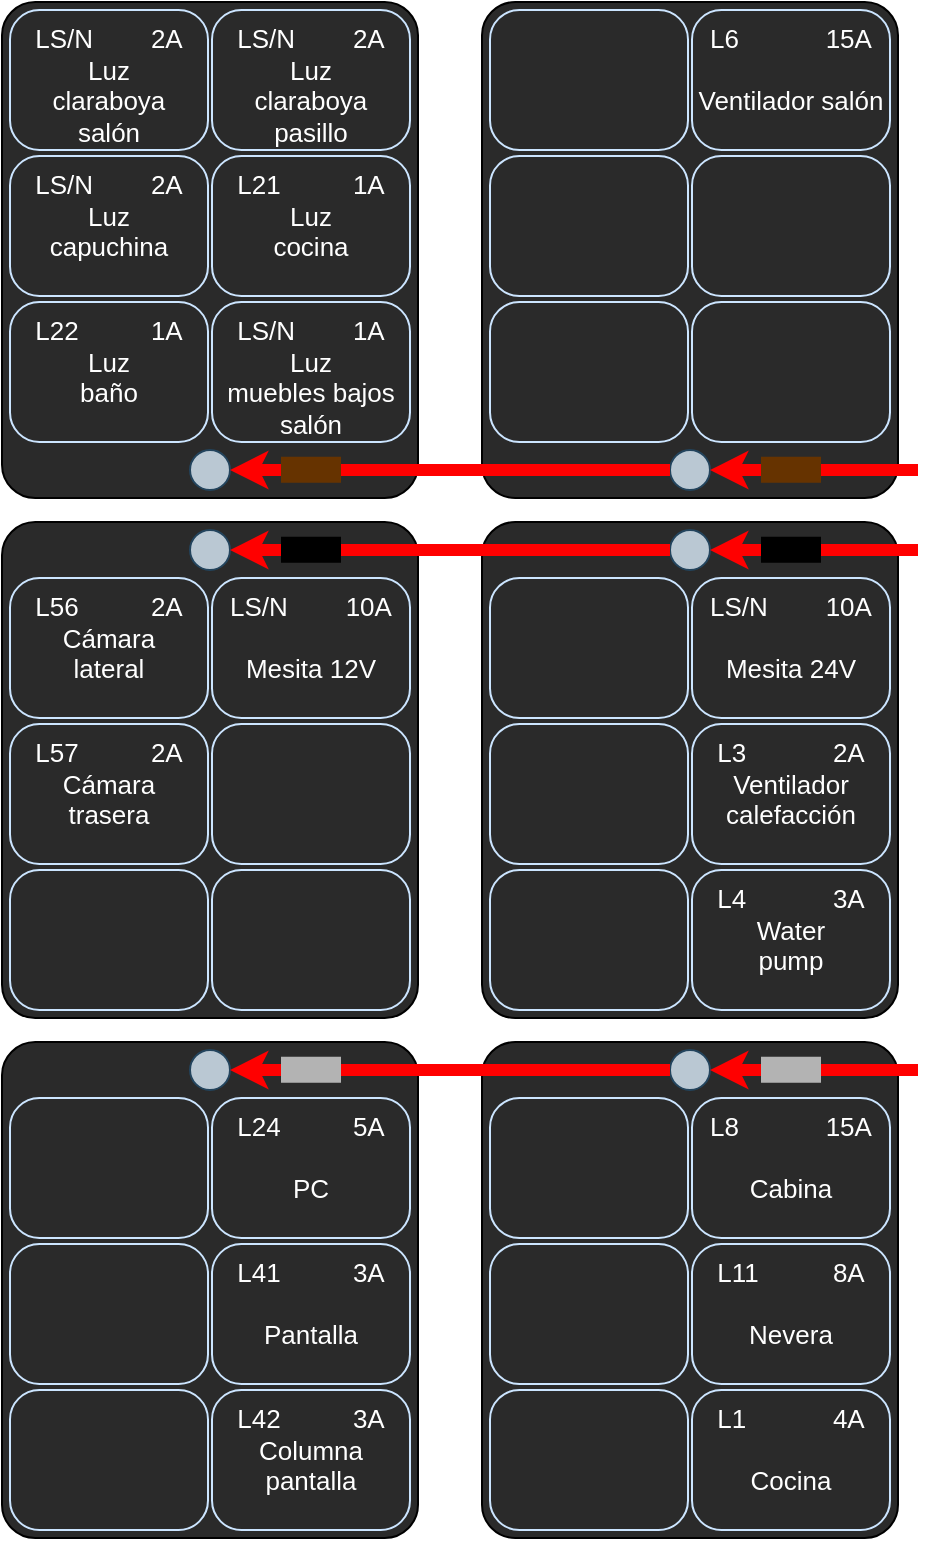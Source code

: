 <mxfile version="15.8.7" type="device"><diagram id="ss_ULdtpj0AkQNdpZXxQ" name="Página-1"><mxGraphModel dx="1422" dy="878" grid="1" gridSize="1" guides="1" tooltips="1" connect="1" arrows="1" fold="1" page="1" pageScale="1" pageWidth="480" pageHeight="800" background="none" math="0" shadow="0"><root><mxCell id="0"/><mxCell id="1" parent="0"/><mxCell id="_xXPibB3Cr-OTlt-njrH-31" value="" style="rounded=1;whiteSpace=wrap;html=1;arcSize=8;fillColor=#2A2A2A;strokeColor=#000000;" parent="1" vertex="1"><mxGeometry x="256" y="16" width="208" height="248" as="geometry"/></mxCell><mxCell id="_xXPibB3Cr-OTlt-njrH-30" value="" style="rounded=1;whiteSpace=wrap;html=1;arcSize=8;fillColor=#2A2A2A;strokeColor=#000000;" parent="1" vertex="1"><mxGeometry x="256" y="276" width="208" height="248" as="geometry"/></mxCell><mxCell id="_xXPibB3Cr-OTlt-njrH-29" value="" style="rounded=1;whiteSpace=wrap;html=1;arcSize=8;fillColor=#2A2A2A;strokeColor=#000000;" parent="1" vertex="1"><mxGeometry x="256" y="536" width="208" height="248" as="geometry"/></mxCell><mxCell id="_xXPibB3Cr-OTlt-njrH-28" value="" style="rounded=1;whiteSpace=wrap;html=1;arcSize=8;fillColor=#2A2A2A;strokeColor=#000000;" parent="1" vertex="1"><mxGeometry x="16" y="536" width="208" height="248" as="geometry"/></mxCell><mxCell id="_xXPibB3Cr-OTlt-njrH-27" value="" style="rounded=1;whiteSpace=wrap;html=1;arcSize=8;fillColor=#2A2A2A;strokeColor=#000000;" parent="1" vertex="1"><mxGeometry x="16" y="276" width="208" height="248" as="geometry"/></mxCell><mxCell id="_xXPibB3Cr-OTlt-njrH-1" value="" style="rounded=1;whiteSpace=wrap;html=1;arcSize=8;fillColor=#2A2A2A;strokeColor=#000000;" parent="1" vertex="1"><mxGeometry x="16" y="16" width="208" height="248" as="geometry"/></mxCell><mxCell id="_xXPibB3Cr-OTlt-njrH-9" value="LS/N&lt;span style=&quot;white-space: pre&quot;&gt;&#9;&lt;/span&gt;2A&lt;br style=&quot;font-size: 13px&quot;&gt;Luz&lt;br style=&quot;font-size: 13px&quot;&gt;claraboya&lt;br&gt;salón" style="rounded=1;whiteSpace=wrap;html=1;fontSize=13;arcSize=21;fillColor=none;strokeColor=#CCE5FF;align=center;verticalAlign=top;fontColor=#FFFFFF;" parent="1" vertex="1"><mxGeometry x="20" y="20" width="99" height="70" as="geometry"/></mxCell><mxCell id="_xXPibB3Cr-OTlt-njrH-10" value="&lt;span&gt;LS/N&lt;span style=&quot;white-space: pre&quot;&gt;&#9;&lt;/span&gt;&lt;/span&gt;&lt;span&gt;2A&lt;/span&gt;&lt;br&gt;Luz&lt;br&gt;&lt;span&gt;claraboya&lt;br&gt;pasillo&lt;br&gt;&lt;/span&gt;" style="rounded=1;whiteSpace=wrap;html=1;fontSize=13;arcSize=21;fillColor=none;strokeColor=#CCE5FF;verticalAlign=top;fontColor=#FFFFFF;" parent="1" vertex="1"><mxGeometry x="121" y="20" width="99" height="70" as="geometry"/></mxCell><mxCell id="_xXPibB3Cr-OTlt-njrH-11" value="&lt;span&gt;LS/N&lt;span style=&quot;white-space: pre&quot;&gt;&#9;&lt;/span&gt;&lt;/span&gt;&lt;span&gt;2A&lt;/span&gt;&lt;br&gt;&lt;span&gt;Luz&lt;br&gt;capuchina&lt;/span&gt;" style="rounded=1;whiteSpace=wrap;html=1;fontSize=13;arcSize=21;fillColor=none;strokeColor=#CCE5FF;verticalAlign=top;fontColor=#FFFFFF;" parent="1" vertex="1"><mxGeometry x="20" y="93" width="99" height="70" as="geometry"/></mxCell><mxCell id="_xXPibB3Cr-OTlt-njrH-12" value="&lt;span&gt;L22&lt;span style=&quot;white-space: pre&quot;&gt;&#9;&lt;/span&gt;&lt;span style=&quot;white-space: pre&quot;&gt;&#9;&lt;/span&gt;1&lt;/span&gt;&lt;span&gt;A&lt;/span&gt;&lt;br&gt;&lt;span&gt;Luz&lt;br&gt;&lt;/span&gt;&lt;span&gt;baño&lt;/span&gt;" style="rounded=1;whiteSpace=wrap;html=1;fontSize=13;arcSize=21;fillColor=none;strokeColor=#CCE5FF;verticalAlign=top;fontColor=#FFFFFF;" parent="1" vertex="1"><mxGeometry x="20" y="166" width="99" height="70" as="geometry"/></mxCell><mxCell id="_xXPibB3Cr-OTlt-njrH-13" value="&lt;span&gt;L21&lt;span style=&quot;white-space: pre&quot;&gt;&#9;&lt;/span&gt;&lt;span style=&quot;white-space: pre&quot;&gt;&#9;&lt;/span&gt;1&lt;/span&gt;&lt;span&gt;A&lt;/span&gt;&lt;br&gt;&lt;span&gt;Luz&lt;br&gt;&lt;/span&gt;cocina&lt;span&gt;&lt;br&gt;&lt;/span&gt;" style="rounded=1;whiteSpace=wrap;html=1;fontSize=13;arcSize=21;fillColor=none;strokeColor=#CCE5FF;verticalAlign=top;fontColor=#FFFFFF;" parent="1" vertex="1"><mxGeometry x="121" y="93" width="99" height="70" as="geometry"/></mxCell><mxCell id="_xXPibB3Cr-OTlt-njrH-14" value="&lt;span&gt;LS/N&lt;span style=&quot;white-space: pre&quot;&gt;&#9;&lt;/span&gt;1&lt;/span&gt;&lt;span&gt;A&lt;/span&gt;&lt;br&gt;&lt;span&gt;Luz&lt;br&gt;muebles b&lt;/span&gt;&lt;span&gt;ajos salón&lt;/span&gt;" style="rounded=1;whiteSpace=wrap;html=1;fontSize=13;arcSize=21;fillColor=none;strokeColor=#CCE5FF;verticalAlign=top;fontColor=#FFFFFF;" parent="1" vertex="1"><mxGeometry x="121" y="166" width="99" height="70" as="geometry"/></mxCell><mxCell id="_xXPibB3Cr-OTlt-njrH-32" value="" style="rounded=1;whiteSpace=wrap;html=1;fontSize=13;arcSize=21;fillColor=none;strokeColor=#CCE5FF;verticalAlign=top;fontColor=#FFFFFF;" parent="1" vertex="1"><mxGeometry x="260" y="20" width="99" height="70" as="geometry"/></mxCell><mxCell id="_xXPibB3Cr-OTlt-njrH-33" value="L6&lt;span style=&quot;white-space: pre&quot;&gt;&#9;&lt;/span&gt;&lt;span style=&quot;white-space: pre&quot;&gt;&#9;&lt;/span&gt;15A&lt;br&gt;&lt;br&gt;Ventilador salón&lt;br&gt;" style="rounded=1;whiteSpace=wrap;html=1;fontSize=13;arcSize=21;fillColor=none;strokeColor=#CCE5FF;verticalAlign=top;fontColor=#FFFFFF;" parent="1" vertex="1"><mxGeometry x="361" y="20" width="99" height="70" as="geometry"/></mxCell><mxCell id="_xXPibB3Cr-OTlt-njrH-34" value="" style="rounded=1;whiteSpace=wrap;html=1;fontSize=13;arcSize=21;fillColor=none;strokeColor=#CCE5FF;verticalAlign=top;fontColor=#FFFFFF;" parent="1" vertex="1"><mxGeometry x="260" y="93" width="99" height="70" as="geometry"/></mxCell><mxCell id="_xXPibB3Cr-OTlt-njrH-35" value="" style="rounded=1;whiteSpace=wrap;html=1;fontSize=13;arcSize=21;fillColor=none;strokeColor=#CCE5FF;verticalAlign=top;fontColor=#FFFFFF;" parent="1" vertex="1"><mxGeometry x="260" y="166" width="99" height="70" as="geometry"/></mxCell><mxCell id="_xXPibB3Cr-OTlt-njrH-36" value="" style="rounded=1;whiteSpace=wrap;html=1;fontSize=13;arcSize=21;fillColor=none;strokeColor=#CCE5FF;verticalAlign=top;fontColor=#FFFFFF;" parent="1" vertex="1"><mxGeometry x="361" y="93" width="99" height="70" as="geometry"/></mxCell><mxCell id="_xXPibB3Cr-OTlt-njrH-37" value="" style="rounded=1;whiteSpace=wrap;html=1;fontSize=13;arcSize=21;fillColor=none;strokeColor=#CCE5FF;verticalAlign=top;fontColor=#FFFFFF;" parent="1" vertex="1"><mxGeometry x="361" y="166" width="99" height="70" as="geometry"/></mxCell><mxCell id="_xXPibB3Cr-OTlt-njrH-38" value="L56&lt;span style=&quot;white-space: pre&quot;&gt;&#9;&lt;/span&gt;&lt;span style=&quot;white-space: pre&quot;&gt;&#9;&lt;/span&gt;2A&lt;br&gt;Cámara&lt;br&gt;lateral&lt;br&gt;" style="rounded=1;whiteSpace=wrap;html=1;fontSize=13;arcSize=21;fillColor=none;strokeColor=#CCE5FF;verticalAlign=top;fontColor=#FFFFFF;" parent="1" vertex="1"><mxGeometry x="20" y="304" width="99" height="70" as="geometry"/></mxCell><mxCell id="_xXPibB3Cr-OTlt-njrH-39" value="&lt;span&gt;LS/N&lt;/span&gt;&lt;span&gt;&#9;&lt;span style=&quot;white-space: pre&quot;&gt;&#9;&lt;/span&gt;&lt;/span&gt;&lt;span&gt;10A&lt;/span&gt;&lt;br&gt;&lt;br&gt;&lt;span&gt;Mesita 12V&lt;/span&gt;" style="rounded=1;whiteSpace=wrap;html=1;fontSize=13;arcSize=21;fillColor=none;strokeColor=#CCE5FF;verticalAlign=top;fontColor=#FFFFFF;" parent="1" vertex="1"><mxGeometry x="121" y="304" width="99" height="70" as="geometry"/></mxCell><mxCell id="_xXPibB3Cr-OTlt-njrH-40" value="L57&lt;span style=&quot;white-space: pre&quot;&gt;&#9;&lt;/span&gt;&lt;span style=&quot;white-space: pre&quot;&gt;&#9;&lt;/span&gt;2A&lt;br&gt;Cámara&lt;br&gt;trasera&lt;br&gt;" style="rounded=1;whiteSpace=wrap;html=1;fontSize=13;arcSize=21;fillColor=none;strokeColor=#CCE5FF;verticalAlign=top;fontColor=#FFFFFF;" parent="1" vertex="1"><mxGeometry x="20" y="377" width="99" height="70" as="geometry"/></mxCell><mxCell id="_xXPibB3Cr-OTlt-njrH-41" value="" style="rounded=1;whiteSpace=wrap;html=1;fontSize=13;arcSize=21;fillColor=none;strokeColor=#CCE5FF;verticalAlign=top;fontColor=#FFFFFF;" parent="1" vertex="1"><mxGeometry x="20" y="450" width="99" height="70" as="geometry"/></mxCell><mxCell id="_xXPibB3Cr-OTlt-njrH-42" value="" style="rounded=1;whiteSpace=wrap;html=1;fontSize=13;arcSize=21;fillColor=none;strokeColor=#CCE5FF;verticalAlign=top;fontColor=#FFFFFF;" parent="1" vertex="1"><mxGeometry x="121" y="377" width="99" height="70" as="geometry"/></mxCell><mxCell id="_xXPibB3Cr-OTlt-njrH-43" value="" style="rounded=1;whiteSpace=wrap;html=1;fontSize=13;arcSize=21;fillColor=none;strokeColor=#CCE5FF;verticalAlign=top;fontColor=#FFFFFF;" parent="1" vertex="1"><mxGeometry x="121" y="450" width="99" height="70" as="geometry"/></mxCell><mxCell id="_xXPibB3Cr-OTlt-njrH-44" value="" style="rounded=1;whiteSpace=wrap;html=1;fontSize=13;arcSize=21;fillColor=none;strokeColor=#CCE5FF;verticalAlign=top;fontColor=#FFFFFF;" parent="1" vertex="1"><mxGeometry x="260" y="304" width="99" height="70" as="geometry"/></mxCell><mxCell id="_xXPibB3Cr-OTlt-njrH-45" value="LS/N&lt;span style=&quot;white-space: pre&quot;&gt;&#9;&lt;/span&gt;10A&lt;br&gt;&lt;br&gt;Mesita 24V" style="rounded=1;whiteSpace=wrap;html=1;fontSize=13;arcSize=21;fillColor=none;strokeColor=#CCE5FF;verticalAlign=top;fontColor=#FFFFFF;" parent="1" vertex="1"><mxGeometry x="361" y="304" width="99" height="70" as="geometry"/></mxCell><mxCell id="_xXPibB3Cr-OTlt-njrH-46" value="" style="rounded=1;whiteSpace=wrap;html=1;fontSize=13;arcSize=21;fillColor=none;strokeColor=#CCE5FF;verticalAlign=top;fontColor=#FFFFFF;" parent="1" vertex="1"><mxGeometry x="260" y="377" width="99" height="70" as="geometry"/></mxCell><mxCell id="_xXPibB3Cr-OTlt-njrH-47" value="" style="rounded=1;whiteSpace=wrap;html=1;fontSize=13;arcSize=21;fillColor=none;strokeColor=#CCE5FF;verticalAlign=top;fontColor=#FFFFFF;" parent="1" vertex="1"><mxGeometry x="260" y="450" width="99" height="70" as="geometry"/></mxCell><mxCell id="_xXPibB3Cr-OTlt-njrH-48" value="L3&lt;span style=&quot;white-space: pre&quot;&gt;&#9;&lt;/span&gt;&lt;span style=&quot;white-space: pre&quot;&gt;&#9;&lt;/span&gt;2A&lt;br&gt;Ventilador calefacción&lt;br&gt;" style="rounded=1;whiteSpace=wrap;html=1;fontSize=13;arcSize=21;fillColor=none;strokeColor=#CCE5FF;verticalAlign=top;fontColor=#FFFFFF;" parent="1" vertex="1"><mxGeometry x="361" y="377" width="99" height="70" as="geometry"/></mxCell><mxCell id="_xXPibB3Cr-OTlt-njrH-49" value="L4&lt;span style=&quot;white-space: pre&quot;&gt;&#9;&lt;/span&gt;&lt;span style=&quot;white-space: pre&quot;&gt;&#9;&lt;/span&gt;3A&lt;br&gt;Water&lt;br&gt;pump&lt;br&gt;" style="rounded=1;whiteSpace=wrap;html=1;fontSize=13;arcSize=21;fillColor=none;strokeColor=#CCE5FF;verticalAlign=top;fontColor=#FFFFFF;" parent="1" vertex="1"><mxGeometry x="361" y="450" width="99" height="70" as="geometry"/></mxCell><mxCell id="_xXPibB3Cr-OTlt-njrH-50" value="" style="rounded=1;whiteSpace=wrap;html=1;fontSize=13;arcSize=21;fillColor=none;strokeColor=#CCE5FF;verticalAlign=top;fontColor=#FFFFFF;" parent="1" vertex="1"><mxGeometry x="20" y="564" width="99" height="70" as="geometry"/></mxCell><mxCell id="_xXPibB3Cr-OTlt-njrH-51" value="L24&lt;span style=&quot;white-space: pre&quot;&gt;&#9;&lt;/span&gt;&lt;span style=&quot;white-space: pre&quot;&gt;&#9;&lt;/span&gt;5A&lt;br&gt;&lt;br&gt;PC&lt;br&gt;" style="rounded=1;whiteSpace=wrap;html=1;fontSize=13;arcSize=21;fillColor=none;strokeColor=#CCE5FF;verticalAlign=top;fontColor=#FFFFFF;" parent="1" vertex="1"><mxGeometry x="121" y="564" width="99" height="70" as="geometry"/></mxCell><mxCell id="_xXPibB3Cr-OTlt-njrH-52" value="" style="rounded=1;whiteSpace=wrap;html=1;fontSize=13;arcSize=21;fillColor=none;strokeColor=#CCE5FF;verticalAlign=top;fontColor=#FFFFFF;" parent="1" vertex="1"><mxGeometry x="20" y="637" width="99" height="70" as="geometry"/></mxCell><mxCell id="_xXPibB3Cr-OTlt-njrH-53" value="" style="rounded=1;whiteSpace=wrap;html=1;fontSize=13;arcSize=21;fillColor=none;strokeColor=#CCE5FF;verticalAlign=top;fontColor=#FFFFFF;" parent="1" vertex="1"><mxGeometry x="20" y="710" width="99" height="70" as="geometry"/></mxCell><mxCell id="_xXPibB3Cr-OTlt-njrH-54" value="L41&lt;span style=&quot;white-space: pre&quot;&gt;&#9;&lt;/span&gt;&lt;span style=&quot;white-space: pre&quot;&gt;&#9;&lt;/span&gt;3A&lt;br&gt;&lt;br&gt;Pantalla&lt;br&gt;" style="rounded=1;whiteSpace=wrap;html=1;fontSize=13;arcSize=21;fillColor=none;strokeColor=#CCE5FF;verticalAlign=top;fontColor=#FFFFFF;" parent="1" vertex="1"><mxGeometry x="121" y="637" width="99" height="70" as="geometry"/></mxCell><mxCell id="_xXPibB3Cr-OTlt-njrH-55" value="L42&lt;span style=&quot;white-space: pre&quot;&gt;&#9;&lt;/span&gt;&lt;span style=&quot;white-space: pre&quot;&gt;&#9;&lt;/span&gt;3A&lt;br&gt;Columna&lt;br&gt;pantalla" style="rounded=1;whiteSpace=wrap;html=1;fontSize=13;arcSize=21;fillColor=none;strokeColor=#CCE5FF;verticalAlign=top;fontColor=#FFFFFF;" parent="1" vertex="1"><mxGeometry x="121" y="710" width="99" height="70" as="geometry"/></mxCell><mxCell id="_xXPibB3Cr-OTlt-njrH-56" value="" style="rounded=1;whiteSpace=wrap;html=1;fontSize=13;arcSize=21;fillColor=none;strokeColor=#CCE5FF;verticalAlign=top;fontColor=#FFFFFF;" parent="1" vertex="1"><mxGeometry x="260" y="564" width="99" height="70" as="geometry"/></mxCell><mxCell id="_xXPibB3Cr-OTlt-njrH-57" value="L8&lt;span style=&quot;white-space: pre&quot;&gt;&#9;&lt;/span&gt;&lt;span style=&quot;white-space: pre&quot;&gt;&#9;&lt;/span&gt;15A&lt;br&gt;&lt;br&gt;Cabina" style="rounded=1;whiteSpace=wrap;html=1;fontSize=13;arcSize=21;fillColor=none;strokeColor=#CCE5FF;verticalAlign=top;fontColor=#FFFFFF;" parent="1" vertex="1"><mxGeometry x="361" y="564" width="99" height="70" as="geometry"/></mxCell><mxCell id="_xXPibB3Cr-OTlt-njrH-58" value="" style="rounded=1;whiteSpace=wrap;html=1;fontSize=13;arcSize=21;fillColor=none;strokeColor=#CCE5FF;verticalAlign=top;fontColor=#FFFFFF;" parent="1" vertex="1"><mxGeometry x="260" y="637" width="99" height="70" as="geometry"/></mxCell><mxCell id="_xXPibB3Cr-OTlt-njrH-59" value="" style="rounded=1;whiteSpace=wrap;html=1;fontSize=13;arcSize=21;fillColor=none;strokeColor=#CCE5FF;verticalAlign=top;fontColor=#FFFFFF;" parent="1" vertex="1"><mxGeometry x="260" y="710" width="99" height="70" as="geometry"/></mxCell><mxCell id="_xXPibB3Cr-OTlt-njrH-60" value="L11&lt;span style=&quot;white-space: pre&quot;&gt;&#9;&lt;/span&gt;&lt;span style=&quot;white-space: pre&quot;&gt;&#9;&lt;/span&gt;8A&lt;br&gt;&lt;br&gt;Nevera&lt;br&gt;" style="rounded=1;whiteSpace=wrap;html=1;fontSize=13;arcSize=21;fillColor=none;strokeColor=#CCE5FF;verticalAlign=top;fontColor=#FFFFFF;" parent="1" vertex="1"><mxGeometry x="361" y="637" width="99" height="70" as="geometry"/></mxCell><mxCell id="_xXPibB3Cr-OTlt-njrH-61" value="L1&lt;span style=&quot;white-space: pre&quot;&gt;&#9;&lt;/span&gt;&lt;span style=&quot;white-space: pre&quot;&gt;&#9;&lt;/span&gt;4A&lt;br&gt;&lt;br&gt;Cocina&lt;br&gt;" style="rounded=1;whiteSpace=wrap;html=1;fontSize=13;arcSize=21;fillColor=none;strokeColor=#CCE5FF;verticalAlign=top;fontColor=#FFFFFF;" parent="1" vertex="1"><mxGeometry x="361" y="710" width="99" height="70" as="geometry"/></mxCell><mxCell id="_xXPibB3Cr-OTlt-njrH-62" value="" style="ellipse;whiteSpace=wrap;html=1;aspect=fixed;fontSize=10;fillColor=#bac8d3;strokeColor=#23445d;" parent="1" vertex="1"><mxGeometry x="110" y="540" width="20" height="20" as="geometry"/></mxCell><mxCell id="_xXPibB3Cr-OTlt-njrH-63" value="" style="ellipse;whiteSpace=wrap;html=1;aspect=fixed;fontSize=10;fillColor=#bac8d3;strokeColor=#23445d;" parent="1" vertex="1"><mxGeometry x="350" y="540" width="20" height="20" as="geometry"/></mxCell><mxCell id="_xXPibB3Cr-OTlt-njrH-64" value="" style="ellipse;whiteSpace=wrap;html=1;aspect=fixed;fontSize=10;fillColor=#bac8d3;strokeColor=#23445d;" parent="1" vertex="1"><mxGeometry x="350" y="280" width="20" height="20" as="geometry"/></mxCell><mxCell id="_xXPibB3Cr-OTlt-njrH-65" value="" style="ellipse;whiteSpace=wrap;html=1;aspect=fixed;fontSize=10;fillColor=#bac8d3;strokeColor=#23445d;" parent="1" vertex="1"><mxGeometry x="350" y="240" width="20" height="20" as="geometry"/></mxCell><mxCell id="_xXPibB3Cr-OTlt-njrH-66" value="" style="ellipse;whiteSpace=wrap;html=1;aspect=fixed;fontSize=10;fillColor=#bac8d3;strokeColor=#23445d;" parent="1" vertex="1"><mxGeometry x="110" y="240" width="20" height="20" as="geometry"/></mxCell><mxCell id="_xXPibB3Cr-OTlt-njrH-67" value="" style="ellipse;whiteSpace=wrap;html=1;aspect=fixed;fontSize=10;fillColor=#bac8d3;strokeColor=#23445d;" parent="1" vertex="1"><mxGeometry x="110" y="280" width="20" height="20" as="geometry"/></mxCell><mxCell id="zOm5i9AjenAlxDNmn7pT-1" value="" style="endArrow=classic;html=1;rounded=0;strokeWidth=6;strokeColor=#FF0000;endSize=0;startSize=0;entryX=1;entryY=0.5;entryDx=0;entryDy=0;exitX=0;exitY=0.5;exitDx=0;exitDy=0;" parent="1" source="_xXPibB3Cr-OTlt-njrH-65" target="_xXPibB3Cr-OTlt-njrH-66" edge="1"><mxGeometry width="50" height="50" relative="1" as="geometry"><mxPoint x="350" y="250.0" as="sourcePoint"/><mxPoint x="130" y="250.0" as="targetPoint"/></mxGeometry></mxCell><mxCell id="zOm5i9AjenAlxDNmn7pT-2" value="" style="endArrow=classic;html=1;rounded=0;strokeWidth=6;strokeColor=#FF0000;endSize=0;startSize=0;entryX=1;entryY=0.5;entryDx=0;entryDy=0;exitX=0;exitY=0.5;exitDx=0;exitDy=0;" parent="1" source="_xXPibB3Cr-OTlt-njrH-64" target="_xXPibB3Cr-OTlt-njrH-67" edge="1"><mxGeometry width="50" height="50" relative="1" as="geometry"><mxPoint x="351" y="251" as="sourcePoint"/><mxPoint x="131" y="251" as="targetPoint"/></mxGeometry></mxCell><mxCell id="zOm5i9AjenAlxDNmn7pT-3" value="" style="endArrow=classic;html=1;rounded=0;strokeWidth=6;strokeColor=#FF0000;endSize=0;startSize=0;entryX=1;entryY=0.5;entryDx=0;entryDy=0;exitX=0;exitY=0.5;exitDx=0;exitDy=0;" parent="1" source="_xXPibB3Cr-OTlt-njrH-63" target="_xXPibB3Cr-OTlt-njrH-62" edge="1"><mxGeometry width="50" height="50" relative="1" as="geometry"><mxPoint x="351" y="291" as="sourcePoint"/><mxPoint x="131" y="291" as="targetPoint"/></mxGeometry></mxCell><mxCell id="zOm5i9AjenAlxDNmn7pT-4" value="" style="endArrow=classic;html=1;rounded=0;strokeWidth=6;strokeColor=#FF0000;endSize=0;startSize=0;entryX=1;entryY=0.5;entryDx=0;entryDy=0;" parent="1" target="_xXPibB3Cr-OTlt-njrH-63" edge="1"><mxGeometry width="50" height="50" relative="1" as="geometry"><mxPoint x="474" y="550" as="sourcePoint"/><mxPoint x="131" y="551" as="targetPoint"/></mxGeometry></mxCell><mxCell id="zOm5i9AjenAlxDNmn7pT-5" value="" style="endArrow=classic;html=1;rounded=0;strokeWidth=6;strokeColor=#FF0000;endSize=0;startSize=0;entryX=1;entryY=0.5;entryDx=0;entryDy=0;" parent="1" target="_xXPibB3Cr-OTlt-njrH-64" edge="1"><mxGeometry width="50" height="50" relative="1" as="geometry"><mxPoint x="474" y="290" as="sourcePoint"/><mxPoint x="371.0" y="551" as="targetPoint"/></mxGeometry></mxCell><mxCell id="zOm5i9AjenAlxDNmn7pT-6" value="" style="endArrow=classic;html=1;rounded=0;strokeWidth=6;strokeColor=#FF0000;endSize=0;startSize=0;entryX=1;entryY=0.5;entryDx=0;entryDy=0;" parent="1" target="_xXPibB3Cr-OTlt-njrH-65" edge="1"><mxGeometry width="50" height="50" relative="1" as="geometry"><mxPoint x="474" y="250" as="sourcePoint"/><mxPoint x="371.0" y="291" as="targetPoint"/></mxGeometry></mxCell><mxCell id="zOm5i9AjenAlxDNmn7pT-7" value="" style="endArrow=none;html=1;rounded=0;strokeColor=#663300;strokeWidth=13;" parent="1" edge="1"><mxGeometry width="50" height="50" relative="1" as="geometry"><mxPoint x="395.5" y="249.9" as="sourcePoint"/><mxPoint x="425.5" y="249.9" as="targetPoint"/></mxGeometry></mxCell><mxCell id="zOm5i9AjenAlxDNmn7pT-8" value="" style="endArrow=none;html=1;rounded=0;strokeColor=#000000;strokeWidth=13;" parent="1" edge="1"><mxGeometry width="50" height="50" relative="1" as="geometry"><mxPoint x="395.5" y="289.9" as="sourcePoint"/><mxPoint x="425.5" y="289.9" as="targetPoint"/></mxGeometry></mxCell><mxCell id="zOm5i9AjenAlxDNmn7pT-9" value="" style="endArrow=none;html=1;rounded=0;strokeColor=#B3B3B3;strokeWidth=13;" parent="1" edge="1"><mxGeometry width="50" height="50" relative="1" as="geometry"><mxPoint x="395.5" y="549.9" as="sourcePoint"/><mxPoint x="425.5" y="549.9" as="targetPoint"/></mxGeometry></mxCell><mxCell id="zOm5i9AjenAlxDNmn7pT-10" value="" style="endArrow=none;html=1;rounded=0;strokeColor=#663300;strokeWidth=13;" parent="1" edge="1"><mxGeometry width="50" height="50" relative="1" as="geometry"><mxPoint x="155.5" y="249.9" as="sourcePoint"/><mxPoint x="185.5" y="249.9" as="targetPoint"/></mxGeometry></mxCell><mxCell id="zOm5i9AjenAlxDNmn7pT-11" value="" style="endArrow=none;html=1;rounded=0;strokeColor=#000000;strokeWidth=13;" parent="1" edge="1"><mxGeometry width="50" height="50" relative="1" as="geometry"><mxPoint x="155.5" y="289.9" as="sourcePoint"/><mxPoint x="185.5" y="289.9" as="targetPoint"/></mxGeometry></mxCell><mxCell id="zOm5i9AjenAlxDNmn7pT-12" value="" style="endArrow=none;html=1;rounded=0;strokeColor=#B3B3B3;strokeWidth=13;" parent="1" edge="1"><mxGeometry width="50" height="50" relative="1" as="geometry"><mxPoint x="155.5" y="549.9" as="sourcePoint"/><mxPoint x="185.5" y="549.9" as="targetPoint"/></mxGeometry></mxCell></root></mxGraphModel></diagram></mxfile>